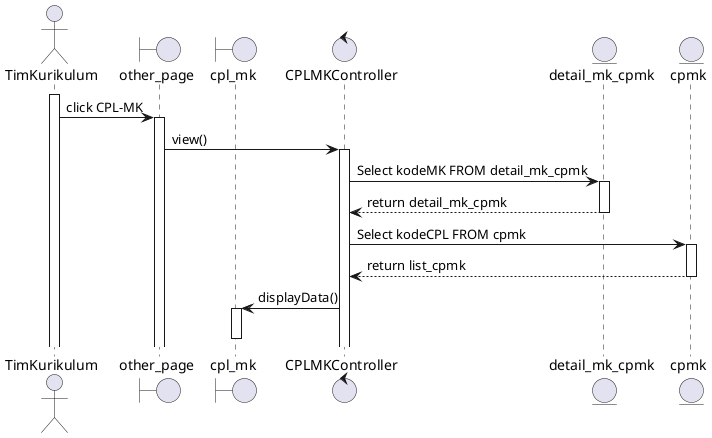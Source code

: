 @startuml View dan Export CPL-MK
actor TimKurikulum as Foo
boundary other_page as Foo1
boundary cpl_mk as Foo2
control CPLMKController as Foo3
entity detail_mk_cpmk as Foo4
entity cpmk as Foo5

activate Foo
Foo -> Foo1 : click CPL-MK
activate Foo1
Foo1 -> Foo3 : view()
activate Foo3
Foo3 -> Foo4 : Select kodeMK FROM detail_mk_cpmk
activate Foo4
Foo4 --> Foo3 : return detail_mk_cpmk
deactivate Foo4
Foo3 -> Foo5 : Select kodeCPL FROM cpmk
activate Foo5
Foo5 --> Foo3 : return list_cpmk
deactivate Foo5
Foo3 -> Foo2 : displayData()
activate Foo2
deactivate Foo2

@enduml